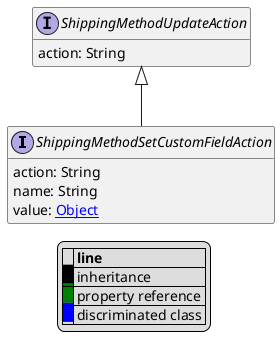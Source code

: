 @startuml

hide empty fields
hide empty methods
legend
|= |= line |
|<back:black>   </back>| inheritance |
|<back:green>   </back>| property reference |
|<back:blue>   </back>| discriminated class |
endlegend
interface ShippingMethodSetCustomFieldAction [[ShippingMethodSetCustomFieldAction.svg]] extends ShippingMethodUpdateAction {
    action: String
    name: String
    value: [[Object.svg Object]]
}
interface ShippingMethodUpdateAction [[ShippingMethodUpdateAction.svg]]  {
    action: String
}





@enduml
